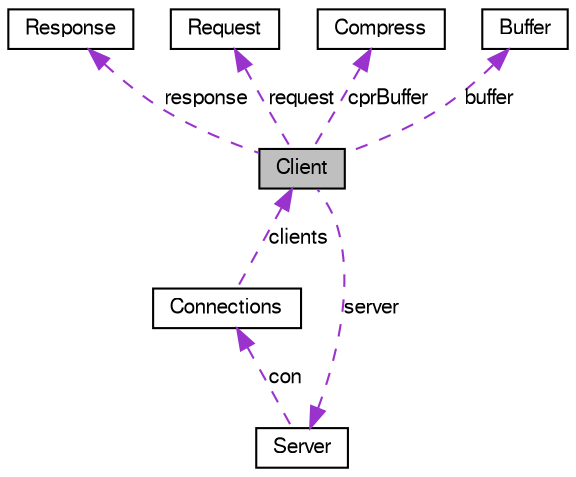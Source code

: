 digraph G
{
  bgcolor="transparent";
  edge [fontname="FreeSans",fontsize="10",labelfontname="FreeSans",labelfontsize="10"];
  node [fontname="FreeSans",fontsize="10",shape=record];
  Node1 [label="Client",height=0.2,width=0.4,color="black", fillcolor="grey75", style="filled" fontcolor="black"];
  Node2 -> Node1 [dir=back,color="darkorchid3",fontsize="10",style="dashed",label="server",fontname="FreeSans"];
  Node2 [label="Server",height=0.2,width=0.4,color="black",URL="$structServer.html"];
  Node3 -> Node2 [dir=back,color="darkorchid3",fontsize="10",style="dashed",label="con",fontname="FreeSans"];
  Node3 [label="Connections",height=0.2,width=0.4,color="black",URL="$structConnections.html"];
  Node1 -> Node3 [dir=back,color="darkorchid3",fontsize="10",style="dashed",label="clients",fontname="FreeSans"];
  Node4 -> Node1 [dir=back,color="darkorchid3",fontsize="10",style="dashed",label="response",fontname="FreeSans"];
  Node4 [label="Response",height=0.2,width=0.4,color="black",URL="$structResponse.html"];
  Node5 -> Node1 [dir=back,color="darkorchid3",fontsize="10",style="dashed",label="request",fontname="FreeSans"];
  Node5 [label="Request",height=0.2,width=0.4,color="black",URL="$structRequest.html"];
  Node6 -> Node1 [dir=back,color="darkorchid3",fontsize="10",style="dashed",label="cprBuffer",fontname="FreeSans"];
  Node6 [label="Compress",height=0.2,width=0.4,color="black",URL="$structCompress.html"];
  Node7 -> Node1 [dir=back,color="darkorchid3",fontsize="10",style="dashed",label="buffer",fontname="FreeSans"];
  Node7 [label="Buffer",height=0.2,width=0.4,color="black",URL="$structBuffer.html"];
}
